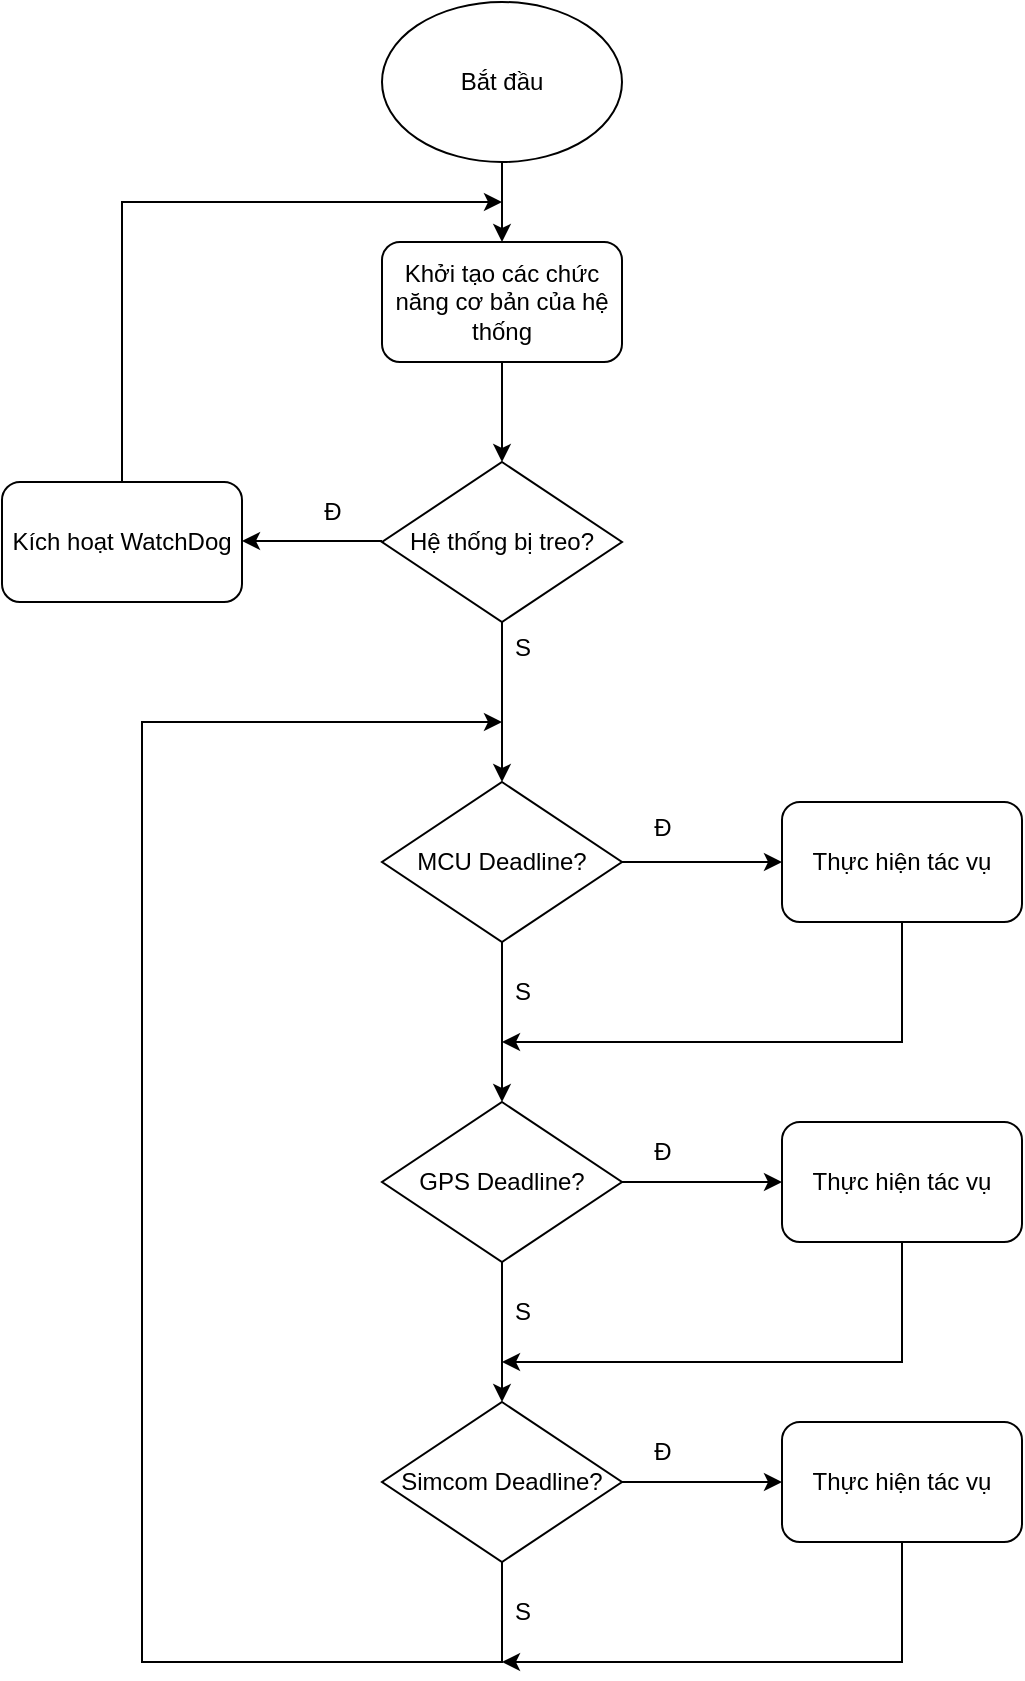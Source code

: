 <mxfile version="24.6.5" type="github">
  <diagram name="Page-1" id="P5psJH4nqBXsjBu2i0kc">
    <mxGraphModel dx="1603" dy="888" grid="1" gridSize="10" guides="1" tooltips="1" connect="1" arrows="1" fold="1" page="1" pageScale="1" pageWidth="850" pageHeight="1100" math="0" shadow="0">
      <root>
        <mxCell id="0" />
        <mxCell id="1" parent="0" />
        <mxCell id="R0CvBkxEafc1Y8oMJQ73-10" value="" style="edgeStyle=orthogonalEdgeStyle;rounded=0;orthogonalLoop=1;jettySize=auto;html=1;" parent="1" source="R0CvBkxEafc1Y8oMJQ73-1" target="R0CvBkxEafc1Y8oMJQ73-5" edge="1">
          <mxGeometry relative="1" as="geometry" />
        </mxCell>
        <mxCell id="R0CvBkxEafc1Y8oMJQ73-1" value="Khởi tạo các chức năng cơ bản của hệ thống" style="rounded=1;whiteSpace=wrap;html=1;" parent="1" vertex="1">
          <mxGeometry x="320" y="180" width="120" height="60" as="geometry" />
        </mxCell>
        <mxCell id="R0CvBkxEafc1Y8oMJQ73-3" value="" style="edgeStyle=orthogonalEdgeStyle;rounded=0;orthogonalLoop=1;jettySize=auto;html=1;" parent="1" source="R0CvBkxEafc1Y8oMJQ73-2" target="R0CvBkxEafc1Y8oMJQ73-1" edge="1">
          <mxGeometry relative="1" as="geometry" />
        </mxCell>
        <mxCell id="R0CvBkxEafc1Y8oMJQ73-2" value="Bắt đầu" style="ellipse;whiteSpace=wrap;html=1;" parent="1" vertex="1">
          <mxGeometry x="320" y="60" width="120" height="80" as="geometry" />
        </mxCell>
        <mxCell id="R0CvBkxEafc1Y8oMJQ73-12" value="" style="edgeStyle=orthogonalEdgeStyle;rounded=0;orthogonalLoop=1;jettySize=auto;html=1;" parent="1" source="R0CvBkxEafc1Y8oMJQ73-5" target="R0CvBkxEafc1Y8oMJQ73-11" edge="1">
          <mxGeometry relative="1" as="geometry" />
        </mxCell>
        <mxCell id="R0CvBkxEafc1Y8oMJQ73-5" value="Hệ thống bị treo?" style="rhombus;whiteSpace=wrap;html=1;" parent="1" vertex="1">
          <mxGeometry x="320" y="290" width="120" height="80" as="geometry" />
        </mxCell>
        <mxCell id="R0CvBkxEafc1Y8oMJQ73-6" value="" style="edgeStyle=none;orthogonalLoop=1;jettySize=auto;html=1;rounded=0;" parent="1" edge="1">
          <mxGeometry width="100" relative="1" as="geometry">
            <mxPoint x="320" y="329.5" as="sourcePoint" />
            <mxPoint x="250" y="329.5" as="targetPoint" />
            <Array as="points" />
          </mxGeometry>
        </mxCell>
        <mxCell id="R0CvBkxEafc1Y8oMJQ73-7" value="Kích hoạt WatchDog" style="rounded=1;whiteSpace=wrap;html=1;" parent="1" vertex="1">
          <mxGeometry x="130" y="300" width="120" height="60" as="geometry" />
        </mxCell>
        <mxCell id="R0CvBkxEafc1Y8oMJQ73-8" value="" style="edgeStyle=none;orthogonalLoop=1;jettySize=auto;html=1;rounded=0;exitX=0.5;exitY=0;exitDx=0;exitDy=0;" parent="1" source="R0CvBkxEafc1Y8oMJQ73-7" edge="1">
          <mxGeometry width="100" relative="1" as="geometry">
            <mxPoint x="150" y="270" as="sourcePoint" />
            <mxPoint x="380" y="160" as="targetPoint" />
            <Array as="points">
              <mxPoint x="190" y="160" />
            </Array>
          </mxGeometry>
        </mxCell>
        <mxCell id="R0CvBkxEafc1Y8oMJQ73-9" value="Đ" style="text;html=1;align=center;verticalAlign=middle;resizable=0;points=[];autosize=1;strokeColor=none;fillColor=none;" parent="1" vertex="1">
          <mxGeometry x="280" y="300" width="30" height="30" as="geometry" />
        </mxCell>
        <mxCell id="R0CvBkxEafc1Y8oMJQ73-14" value="" style="edgeStyle=orthogonalEdgeStyle;rounded=0;orthogonalLoop=1;jettySize=auto;html=1;" parent="1" source="R0CvBkxEafc1Y8oMJQ73-11" target="R0CvBkxEafc1Y8oMJQ73-13" edge="1">
          <mxGeometry relative="1" as="geometry" />
        </mxCell>
        <mxCell id="R0CvBkxEafc1Y8oMJQ73-18" value="" style="edgeStyle=orthogonalEdgeStyle;rounded=0;orthogonalLoop=1;jettySize=auto;html=1;" parent="1" source="R0CvBkxEafc1Y8oMJQ73-11" target="R0CvBkxEafc1Y8oMJQ73-17" edge="1">
          <mxGeometry relative="1" as="geometry" />
        </mxCell>
        <mxCell id="R0CvBkxEafc1Y8oMJQ73-11" value="MCU Deadline?" style="rhombus;whiteSpace=wrap;html=1;" parent="1" vertex="1">
          <mxGeometry x="320" y="450" width="120" height="80" as="geometry" />
        </mxCell>
        <mxCell id="R0CvBkxEafc1Y8oMJQ73-13" value="Thực hiện tác vụ" style="rounded=1;whiteSpace=wrap;html=1;" parent="1" vertex="1">
          <mxGeometry x="520" y="460" width="120" height="60" as="geometry" />
        </mxCell>
        <mxCell id="R0CvBkxEafc1Y8oMJQ73-15" value="Đ" style="text;html=1;align=center;verticalAlign=middle;resizable=0;points=[];autosize=1;strokeColor=none;fillColor=none;" parent="1" vertex="1">
          <mxGeometry x="445" y="458" width="30" height="30" as="geometry" />
        </mxCell>
        <mxCell id="R0CvBkxEafc1Y8oMJQ73-16" value="S" style="text;html=1;align=center;verticalAlign=middle;resizable=0;points=[];autosize=1;strokeColor=none;fillColor=none;" parent="1" vertex="1">
          <mxGeometry x="375" y="368" width="30" height="30" as="geometry" />
        </mxCell>
        <mxCell id="R0CvBkxEafc1Y8oMJQ73-20" value="" style="edgeStyle=orthogonalEdgeStyle;rounded=0;orthogonalLoop=1;jettySize=auto;html=1;" parent="1" source="R0CvBkxEafc1Y8oMJQ73-17" target="R0CvBkxEafc1Y8oMJQ73-19" edge="1">
          <mxGeometry relative="1" as="geometry" />
        </mxCell>
        <mxCell id="R0CvBkxEafc1Y8oMJQ73-17" value="GPS Deadline?" style="rhombus;whiteSpace=wrap;html=1;" parent="1" vertex="1">
          <mxGeometry x="320" y="610" width="120" height="80" as="geometry" />
        </mxCell>
        <mxCell id="R0CvBkxEafc1Y8oMJQ73-19" value="Thực hiện tác vụ" style="rounded=1;whiteSpace=wrap;html=1;" parent="1" vertex="1">
          <mxGeometry x="520" y="620" width="120" height="60" as="geometry" />
        </mxCell>
        <mxCell id="R0CvBkxEafc1Y8oMJQ73-21" value="Đ" style="text;html=1;align=center;verticalAlign=middle;resizable=0;points=[];autosize=1;strokeColor=none;fillColor=none;" parent="1" vertex="1">
          <mxGeometry x="445" y="620" width="30" height="30" as="geometry" />
        </mxCell>
        <mxCell id="R0CvBkxEafc1Y8oMJQ73-22" value="S" style="text;html=1;align=center;verticalAlign=middle;resizable=0;points=[];autosize=1;strokeColor=none;fillColor=none;" parent="1" vertex="1">
          <mxGeometry x="375" y="540" width="30" height="30" as="geometry" />
        </mxCell>
        <mxCell id="R0CvBkxEafc1Y8oMJQ73-23" value="" style="edgeStyle=none;orthogonalLoop=1;jettySize=auto;html=1;rounded=0;exitX=0.5;exitY=1;exitDx=0;exitDy=0;" parent="1" source="R0CvBkxEafc1Y8oMJQ73-13" edge="1">
          <mxGeometry width="100" relative="1" as="geometry">
            <mxPoint x="510" y="570" as="sourcePoint" />
            <mxPoint x="380" y="580" as="targetPoint" />
            <Array as="points">
              <mxPoint x="580" y="580" />
            </Array>
          </mxGeometry>
        </mxCell>
        <mxCell id="R0CvBkxEafc1Y8oMJQ73-24" value="" style="edgeStyle=none;orthogonalLoop=1;jettySize=auto;html=1;rounded=0;exitX=0.5;exitY=1;exitDx=0;exitDy=0;" parent="1" source="R0CvBkxEafc1Y8oMJQ73-17" edge="1">
          <mxGeometry width="100" relative="1" as="geometry">
            <mxPoint x="290" y="760" as="sourcePoint" />
            <mxPoint x="380" y="760" as="targetPoint" />
            <Array as="points" />
          </mxGeometry>
        </mxCell>
        <mxCell id="R0CvBkxEafc1Y8oMJQ73-25" value="" style="edgeStyle=orthogonalEdgeStyle;rounded=0;orthogonalLoop=1;jettySize=auto;html=1;" parent="1" source="R0CvBkxEafc1Y8oMJQ73-26" target="R0CvBkxEafc1Y8oMJQ73-27" edge="1">
          <mxGeometry relative="1" as="geometry" />
        </mxCell>
        <mxCell id="R0CvBkxEafc1Y8oMJQ73-26" value="Simcom Deadline?" style="rhombus;whiteSpace=wrap;html=1;" parent="1" vertex="1">
          <mxGeometry x="320" y="760" width="120" height="80" as="geometry" />
        </mxCell>
        <mxCell id="R0CvBkxEafc1Y8oMJQ73-27" value="Thực hiện tác vụ" style="rounded=1;whiteSpace=wrap;html=1;" parent="1" vertex="1">
          <mxGeometry x="520" y="770" width="120" height="60" as="geometry" />
        </mxCell>
        <mxCell id="R0CvBkxEafc1Y8oMJQ73-28" value="Đ" style="text;html=1;align=center;verticalAlign=middle;resizable=0;points=[];autosize=1;strokeColor=none;fillColor=none;" parent="1" vertex="1">
          <mxGeometry x="445" y="770" width="30" height="30" as="geometry" />
        </mxCell>
        <mxCell id="R0CvBkxEafc1Y8oMJQ73-29" value="" style="edgeStyle=none;orthogonalLoop=1;jettySize=auto;html=1;rounded=0;exitX=0.5;exitY=1;exitDx=0;exitDy=0;" parent="1" source="R0CvBkxEafc1Y8oMJQ73-26" edge="1">
          <mxGeometry width="100" relative="1" as="geometry">
            <mxPoint x="290" y="910" as="sourcePoint" />
            <mxPoint x="380" y="420" as="targetPoint" />
            <Array as="points">
              <mxPoint x="380" y="890" />
              <mxPoint x="200" y="890" />
              <mxPoint x="200" y="420" />
            </Array>
          </mxGeometry>
        </mxCell>
        <mxCell id="R0CvBkxEafc1Y8oMJQ73-30" value="S" style="text;html=1;align=center;verticalAlign=middle;resizable=0;points=[];autosize=1;strokeColor=none;fillColor=none;" parent="1" vertex="1">
          <mxGeometry x="375" y="700" width="30" height="30" as="geometry" />
        </mxCell>
        <mxCell id="R0CvBkxEafc1Y8oMJQ73-31" value="" style="edgeStyle=none;orthogonalLoop=1;jettySize=auto;html=1;rounded=0;exitX=0.5;exitY=1;exitDx=0;exitDy=0;" parent="1" edge="1">
          <mxGeometry width="100" relative="1" as="geometry">
            <mxPoint x="580" y="680" as="sourcePoint" />
            <mxPoint x="380" y="740" as="targetPoint" />
            <Array as="points">
              <mxPoint x="580" y="740" />
            </Array>
          </mxGeometry>
        </mxCell>
        <mxCell id="R0CvBkxEafc1Y8oMJQ73-32" value="S" style="text;html=1;align=center;verticalAlign=middle;resizable=0;points=[];autosize=1;strokeColor=none;fillColor=none;" parent="1" vertex="1">
          <mxGeometry x="375" y="850" width="30" height="30" as="geometry" />
        </mxCell>
        <mxCell id="R0CvBkxEafc1Y8oMJQ73-33" value="" style="edgeStyle=none;orthogonalLoop=1;jettySize=auto;html=1;rounded=0;exitX=0.5;exitY=1;exitDx=0;exitDy=0;" parent="1" edge="1">
          <mxGeometry width="100" relative="1" as="geometry">
            <mxPoint x="580" y="830" as="sourcePoint" />
            <mxPoint x="380" y="890" as="targetPoint" />
            <Array as="points">
              <mxPoint x="580" y="890" />
            </Array>
          </mxGeometry>
        </mxCell>
      </root>
    </mxGraphModel>
  </diagram>
</mxfile>
